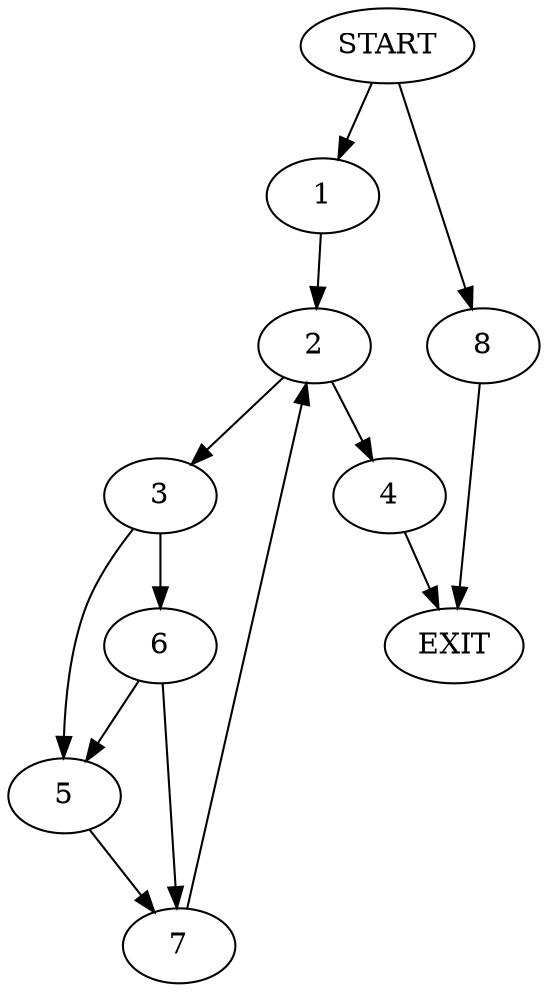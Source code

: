 digraph {
0 [label="START"]
9 [label="EXIT"]
0 -> 1
1 -> 2
2 -> 3
2 -> 4
4 -> 9
3 -> 5
3 -> 6
5 -> 7
6 -> 5
6 -> 7
7 -> 2
0 -> 8
8 -> 9
}
